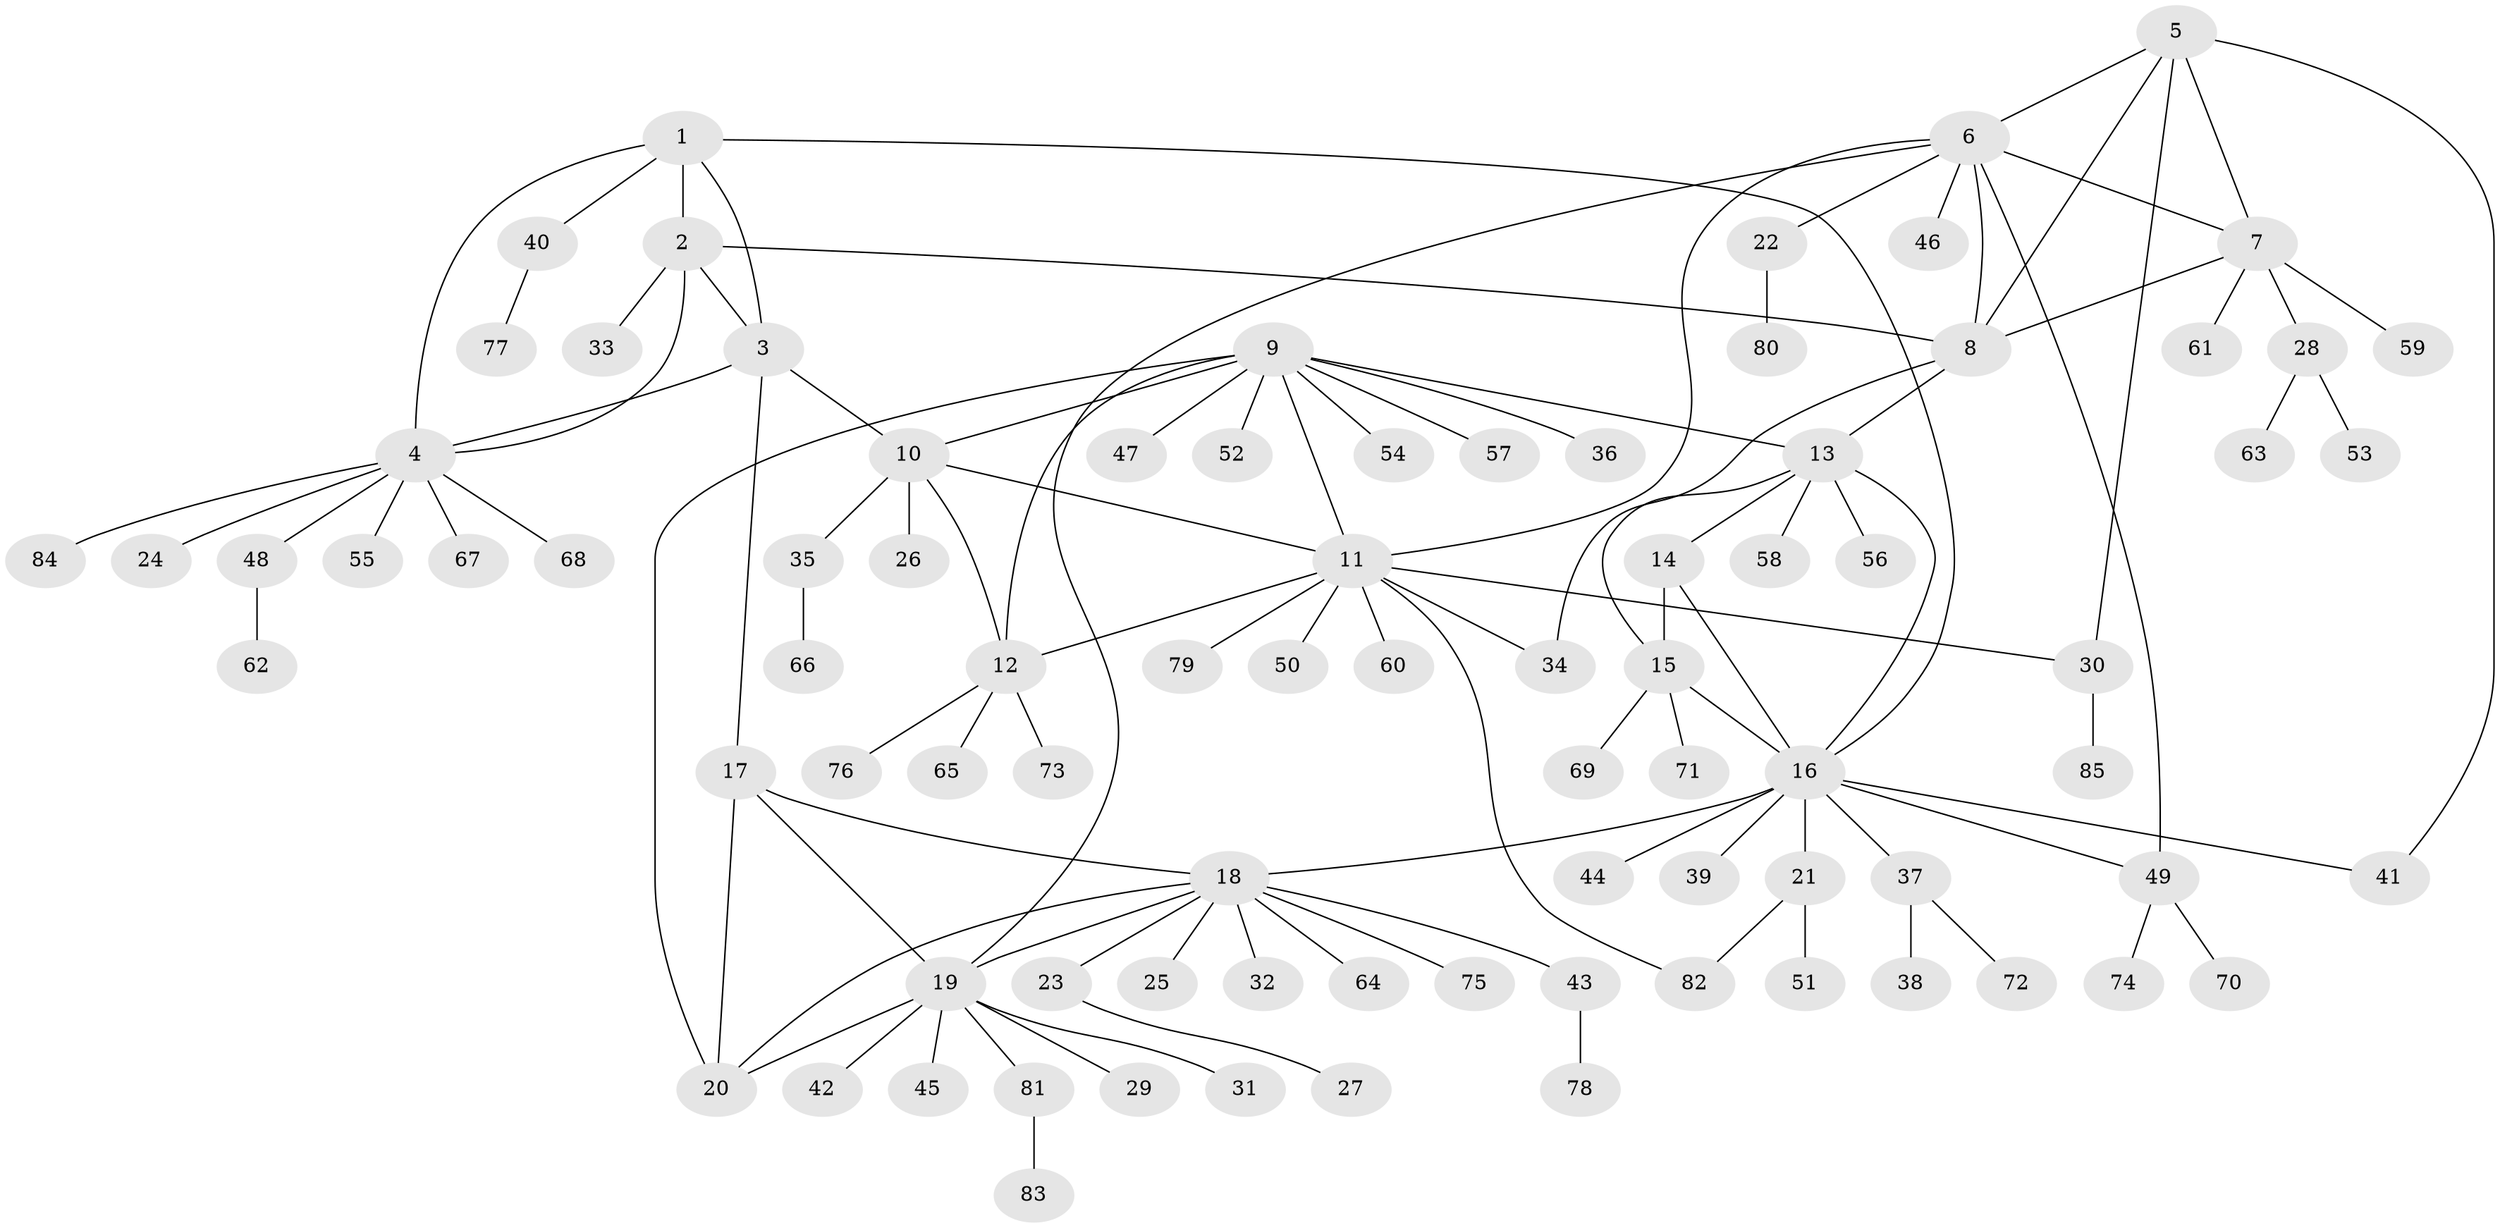 // Generated by graph-tools (version 1.1) at 2025/15/03/09/25 04:15:57]
// undirected, 85 vertices, 110 edges
graph export_dot {
graph [start="1"]
  node [color=gray90,style=filled];
  1;
  2;
  3;
  4;
  5;
  6;
  7;
  8;
  9;
  10;
  11;
  12;
  13;
  14;
  15;
  16;
  17;
  18;
  19;
  20;
  21;
  22;
  23;
  24;
  25;
  26;
  27;
  28;
  29;
  30;
  31;
  32;
  33;
  34;
  35;
  36;
  37;
  38;
  39;
  40;
  41;
  42;
  43;
  44;
  45;
  46;
  47;
  48;
  49;
  50;
  51;
  52;
  53;
  54;
  55;
  56;
  57;
  58;
  59;
  60;
  61;
  62;
  63;
  64;
  65;
  66;
  67;
  68;
  69;
  70;
  71;
  72;
  73;
  74;
  75;
  76;
  77;
  78;
  79;
  80;
  81;
  82;
  83;
  84;
  85;
  1 -- 2;
  1 -- 3;
  1 -- 4;
  1 -- 16;
  1 -- 40;
  2 -- 3;
  2 -- 4;
  2 -- 8;
  2 -- 33;
  3 -- 4;
  3 -- 10;
  3 -- 17;
  4 -- 24;
  4 -- 48;
  4 -- 55;
  4 -- 67;
  4 -- 68;
  4 -- 84;
  5 -- 6;
  5 -- 7;
  5 -- 8;
  5 -- 30;
  5 -- 41;
  6 -- 7;
  6 -- 8;
  6 -- 11;
  6 -- 19;
  6 -- 22;
  6 -- 46;
  6 -- 49;
  7 -- 8;
  7 -- 28;
  7 -- 59;
  7 -- 61;
  8 -- 13;
  8 -- 34;
  9 -- 10;
  9 -- 11;
  9 -- 12;
  9 -- 13;
  9 -- 20;
  9 -- 36;
  9 -- 47;
  9 -- 52;
  9 -- 54;
  9 -- 57;
  10 -- 11;
  10 -- 12;
  10 -- 26;
  10 -- 35;
  11 -- 12;
  11 -- 30;
  11 -- 34;
  11 -- 50;
  11 -- 60;
  11 -- 79;
  11 -- 82;
  12 -- 65;
  12 -- 73;
  12 -- 76;
  13 -- 14;
  13 -- 15;
  13 -- 16;
  13 -- 56;
  13 -- 58;
  14 -- 15;
  14 -- 16;
  15 -- 16;
  15 -- 69;
  15 -- 71;
  16 -- 18;
  16 -- 21;
  16 -- 37;
  16 -- 39;
  16 -- 41;
  16 -- 44;
  16 -- 49;
  17 -- 18;
  17 -- 19;
  17 -- 20;
  18 -- 19;
  18 -- 20;
  18 -- 23;
  18 -- 25;
  18 -- 32;
  18 -- 43;
  18 -- 64;
  18 -- 75;
  19 -- 20;
  19 -- 29;
  19 -- 31;
  19 -- 42;
  19 -- 45;
  19 -- 81;
  21 -- 51;
  21 -- 82;
  22 -- 80;
  23 -- 27;
  28 -- 53;
  28 -- 63;
  30 -- 85;
  35 -- 66;
  37 -- 38;
  37 -- 72;
  40 -- 77;
  43 -- 78;
  48 -- 62;
  49 -- 70;
  49 -- 74;
  81 -- 83;
}
